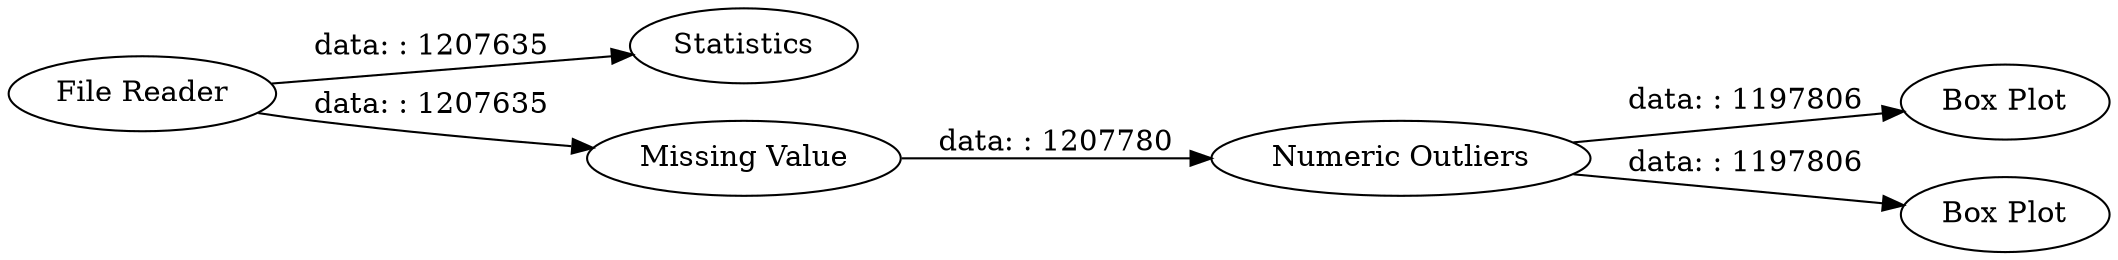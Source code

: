 digraph {
	"1900985960510050229_4" [label="Box Plot"]
	"1900985960510050229_1" [label="File Reader"]
	"1900985960510050229_5" [label="Numeric Outliers"]
	"1900985960510050229_2" [label=Statistics]
	"1900985960510050229_6" [label="Box Plot"]
	"1900985960510050229_3" [label="Missing Value"]
	"1900985960510050229_1" -> "1900985960510050229_2" [label="data: : 1207635"]
	"1900985960510050229_1" -> "1900985960510050229_3" [label="data: : 1207635"]
	"1900985960510050229_3" -> "1900985960510050229_5" [label="data: : 1207780"]
	"1900985960510050229_5" -> "1900985960510050229_4" [label="data: : 1197806"]
	"1900985960510050229_5" -> "1900985960510050229_6" [label="data: : 1197806"]
	rankdir=LR
}
